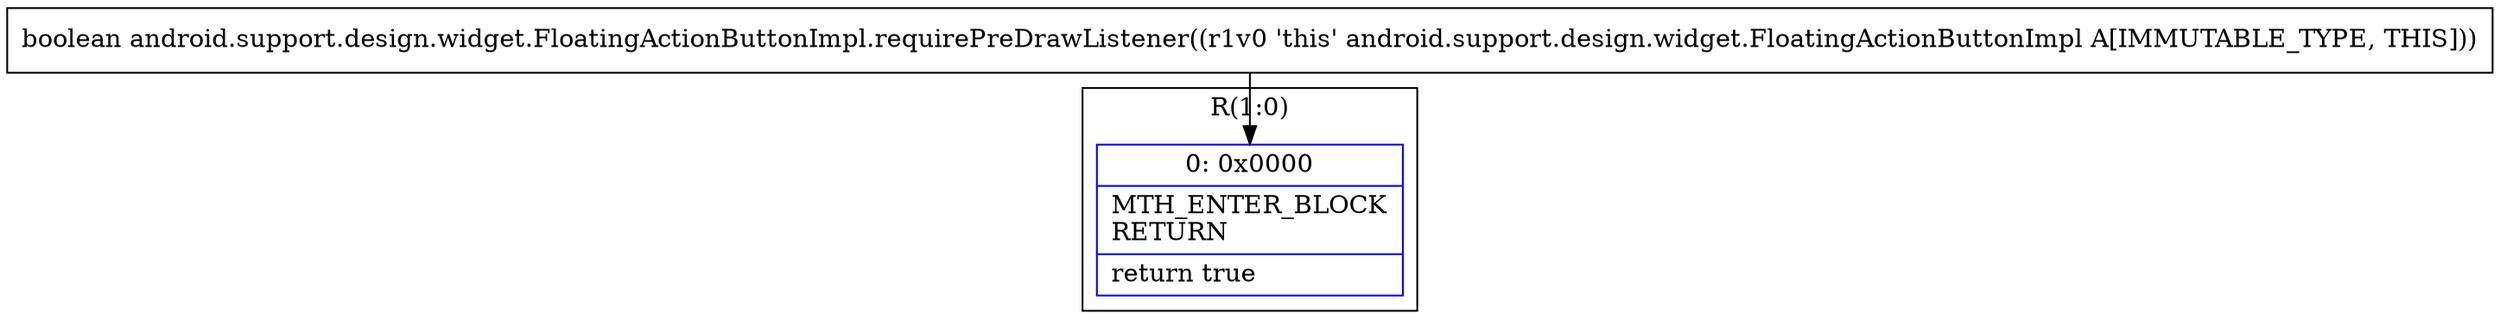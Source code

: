 digraph "CFG forandroid.support.design.widget.FloatingActionButtonImpl.requirePreDrawListener()Z" {
subgraph cluster_Region_1122216804 {
label = "R(1:0)";
node [shape=record,color=blue];
Node_0 [shape=record,label="{0\:\ 0x0000|MTH_ENTER_BLOCK\lRETURN\l|return true\l}"];
}
MethodNode[shape=record,label="{boolean android.support.design.widget.FloatingActionButtonImpl.requirePreDrawListener((r1v0 'this' android.support.design.widget.FloatingActionButtonImpl A[IMMUTABLE_TYPE, THIS])) }"];
MethodNode -> Node_0;
}

